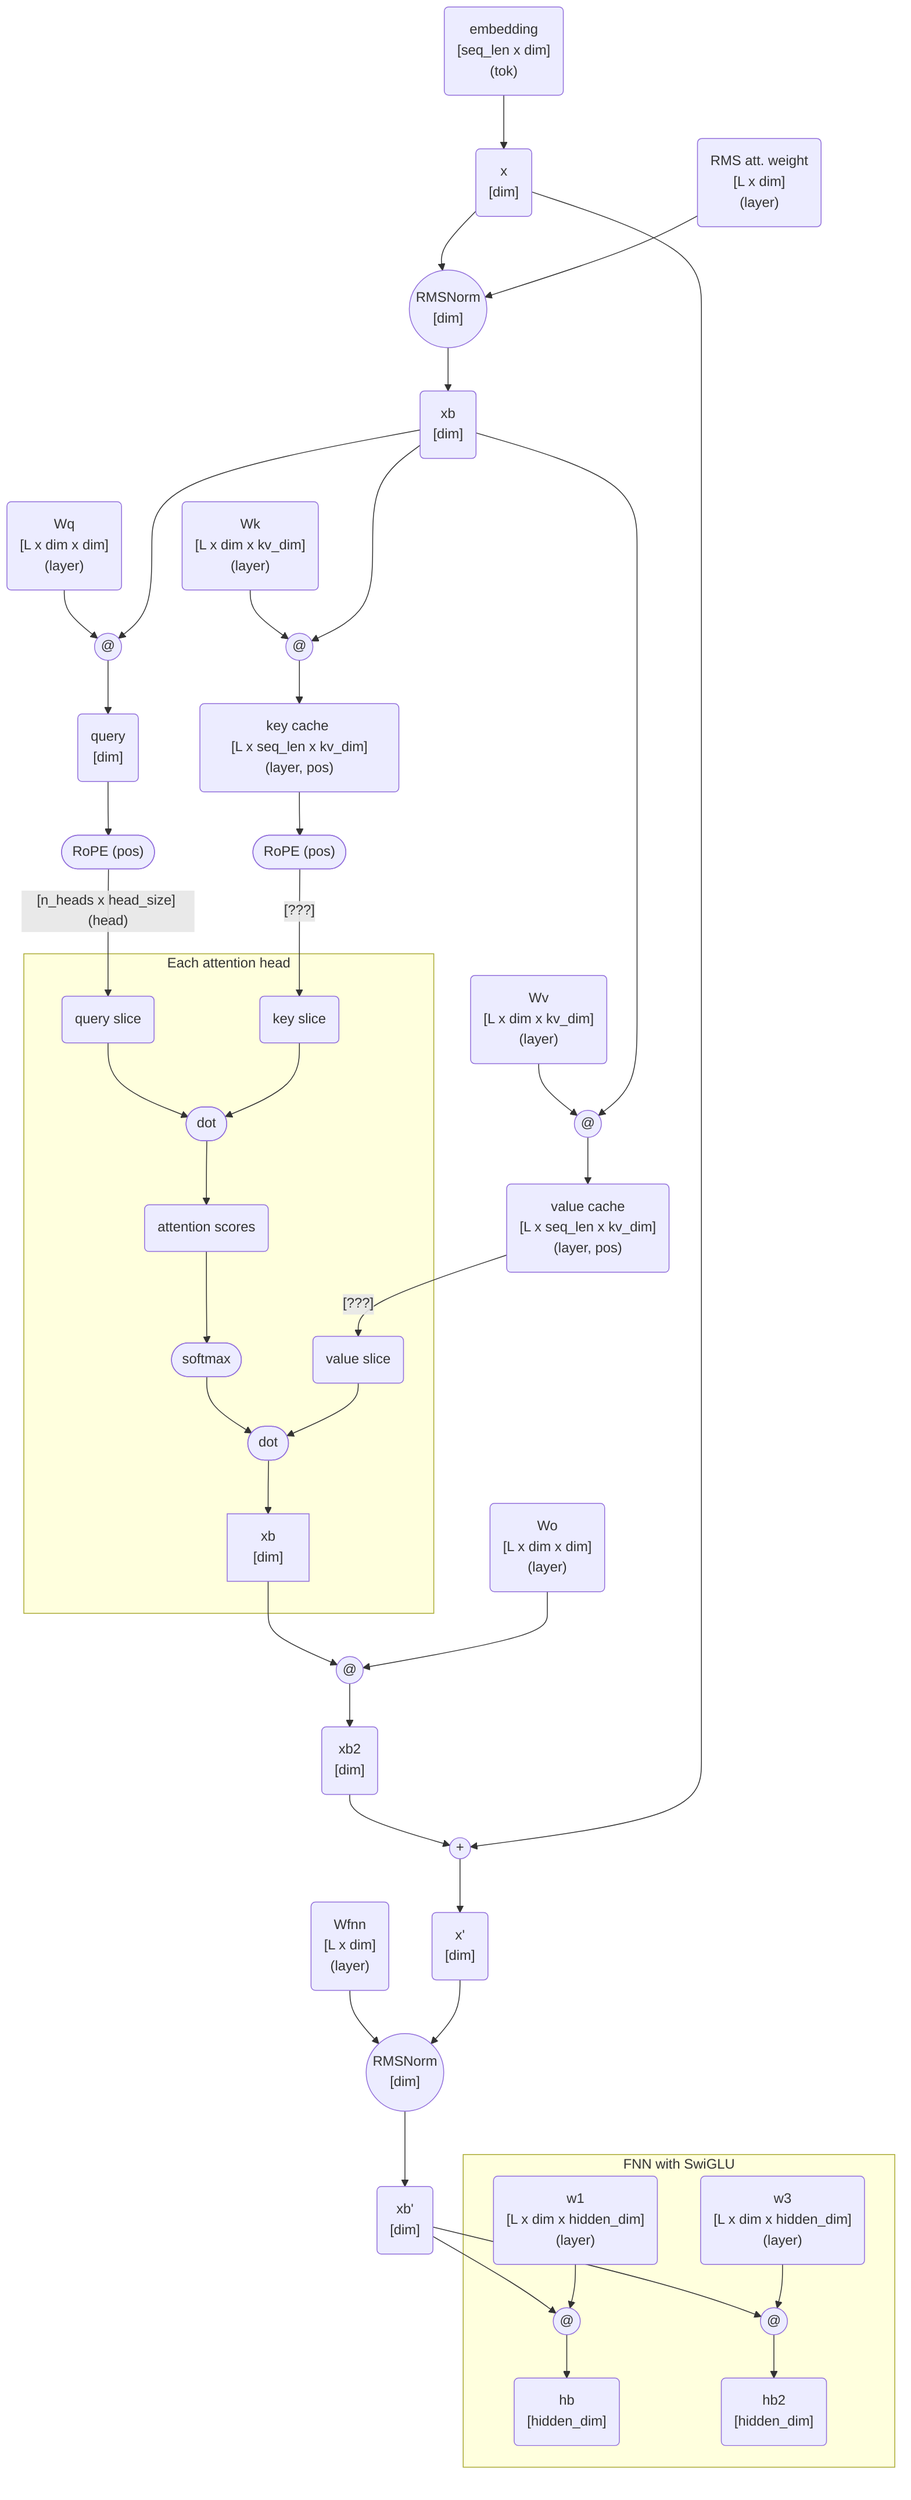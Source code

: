 %% https://mermaid.live/edit#pako:eNqVVF2PmkAU_SuT--QmrFlABXlomnT71m2abZMmXRoyylUJDKPjgFrjf9_5AMR1N6Y-yNw759x7zp2BI8x5ihDBouC7-YoKSX49xiVRP2QzTNOsXA5i6NZ2i5CXLW6SAkuyJ2nG_pKB5Pmd3YyhWewTV1H3NnjRsBhs0AAE25ZcMAVTuOenn99V0ALvzpiESpnsMFuupMURlRgSm2mqf-uEFPSA4krKzGqZdeUbwKVTcn__Scvu9OtEp_I9QYZxjbChLTfTebuzSzZKxe_NpehGuk22-luFmwrFQZHM8416Vc60YFSyqlC1Fe7zeXS6s9rvAWy-jQzX1G315ahbqX8yp_MV9mSejzuvk96gHbLm27fT3iW5tplf2Wy47ztVrL6b_Jab_MKN5Srp51nXWkT9fyJqWlSoeOZ5ewr9Ih-Mou6bqm-Zqi9MWa7R0r-vgq_RnvYz__GVDEzfrqa9KeZeGlw7EBPlH7H0oXecvO0Wl-DAUmQpRFJU6ABDwagO4agxMcgVMowhUssUF7QqpH7JT4q2puUfzlnLFLxariBa0GKromqdUomPGV0KyrqswDJF8YVXpYTIG4WBqQLREfYQuZ4_HPnhw2Q0DsbudOy7Dhwg8t3hWGVH4zD03SAM3JMD_0zfh2HoBd7E84NgNPH9YDp1ANNMcvFkv3nm03d6BU5MgOc


flowchart TD

embedding("embedding <br/> [seq_len x dim] <br/> (tok)")
x_1("x <br/> [dim]")
rmsnorm_1(("RMSNorm <br/> [dim]"))
rms_att_weight("RMS att. weight <br/> [L x dim] <br/> (layer)")
xb_1("xb <br/> [dim]")

%% This is for every layer    

embedding --> x_1
x_1 -->rmsnorm_1
rms_att_weight --> rmsnorm_1
rmsnorm_1 --> xb_1

w_q("Wq <br/> [L x dim x dim] <br/> (layer)")
query("query <br/> [dim]")
w_q --> matmul_q(("@"))
xb_1 ---> matmul_q
matmul_q --> query

key("key cache <br/> [L x seq_len x kv_dim] (layer, pos)")
w_k("Wk <br/> [L x dim x kv_dim] <br/> (layer)")
w_k --> matmul_k(("@"))
xb_1 ---> matmul_k
matmul_k --> key

w_v("Wv <br/> [L x dim x kv_dim] <br/> (layer)")
value("value cache <br/> [L x seq_len x kv_dim] <br/> (layer, pos)
")
w_v --> matmul_v(("@"))
xb_1 ---> matmul_v
matmul_v --> value

rope_q(["RoPE (pos)"])
query --> rope_q

rope_k(["RoPE (pos)"])
key --> rope_k

%% This is for every attention head
rope_q --[n_heads x head_size] (head)--> att_q
rope_k --[???]--> att_k
value --[???]--> att_v
subgraph Each attention head
    att_q("query slice") --> att_dot_1
    att_k("key slice") --> att_dot_1
    att_dot_1(["dot"]) --> att
    att("attention scores") --> att_softmax
    att_softmax(["softmax"])
    att_v("value slice")
    att_softmax-->att_dot_2
    att_v-->att_dot_2
    att_dot_2(["dot"]) --> att_xb
    att_xb["xb <br/> [dim]"]
end

att_xb-->matmul_xb2(("@"))
w_o("Wo </br> [L x dim x dim] </br> (layer)")-->matmul_xb2
matmul_xb2-->xb2
xb2("xb2 <br/> [dim]")-->add_x_xb2
x_1-->add_x_xb2
x_2("x' <br/> [dim]")
add_x_xb2(("+"))-->x_2

fnn_rmsnorm(("RMSNorm <br/> [dim]"))
rms_fnn_w("Wfnn <br/> [L x dim] <br/> (layer)")-->fnn_rmsnorm
x_2-->fnn_rmsnorm
xb_2("xb' <br/> [dim]")
fnn_rmsnorm-->xb_2
xb_2-->fnn_matmul_hb
    xb_2-->fnn_matmul_hb2
subgraph FNN with SwiGLU
    fnn_matmul_hb(("@"))
    fnn_hb("hb <br/> [hidden_dim]")
    w1("w1 <br/> [L x dim x hidden_dim] <br/> (layer)")
    
    w1 --> fnn_matmul_hb
    fnn_matmul_hb-->fnn_hb

    fnn_matmul_hb2(("@"))
    fnn_hb2("hb2 <br/> [hidden_dim]")
    w3("w3 <br/> [L x dim x hidden_dim] <br/> (layer)")
    
    w3 --> fnn_matmul_hb2
    fnn_matmul_hb2-->fnn_hb2
end